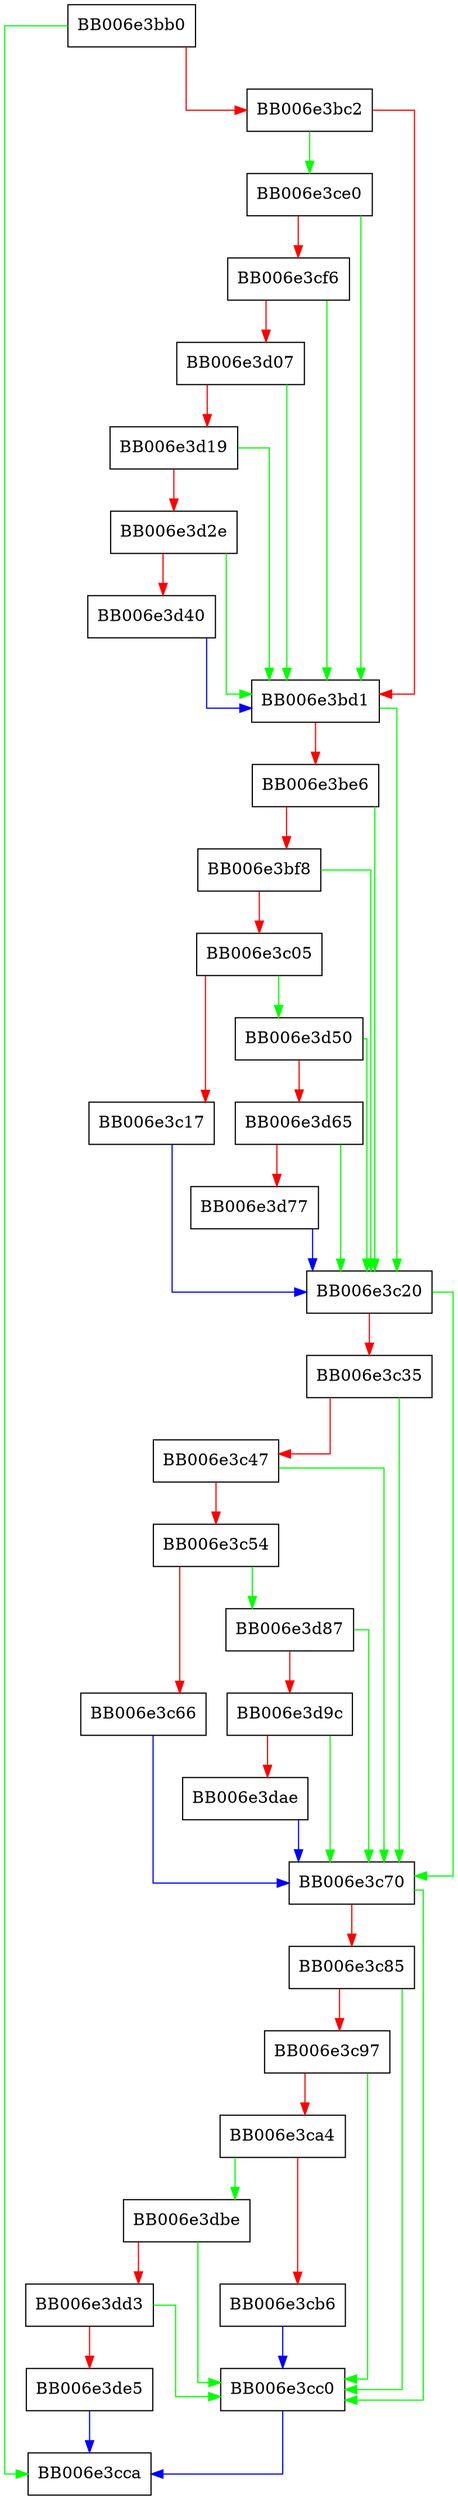 digraph ossl_rand_pool_keep_random_devices_open {
  node [shape="box"];
  graph [splines=ortho];
  BB006e3bb0 -> BB006e3cca [color="green"];
  BB006e3bb0 -> BB006e3bc2 [color="red"];
  BB006e3bc2 -> BB006e3ce0 [color="green"];
  BB006e3bc2 -> BB006e3bd1 [color="red"];
  BB006e3bd1 -> BB006e3c20 [color="green"];
  BB006e3bd1 -> BB006e3be6 [color="red"];
  BB006e3be6 -> BB006e3c20 [color="green"];
  BB006e3be6 -> BB006e3bf8 [color="red"];
  BB006e3bf8 -> BB006e3c20 [color="green"];
  BB006e3bf8 -> BB006e3c05 [color="red"];
  BB006e3c05 -> BB006e3d50 [color="green"];
  BB006e3c05 -> BB006e3c17 [color="red"];
  BB006e3c17 -> BB006e3c20 [color="blue"];
  BB006e3c20 -> BB006e3c70 [color="green"];
  BB006e3c20 -> BB006e3c35 [color="red"];
  BB006e3c35 -> BB006e3c70 [color="green"];
  BB006e3c35 -> BB006e3c47 [color="red"];
  BB006e3c47 -> BB006e3c70 [color="green"];
  BB006e3c47 -> BB006e3c54 [color="red"];
  BB006e3c54 -> BB006e3d87 [color="green"];
  BB006e3c54 -> BB006e3c66 [color="red"];
  BB006e3c66 -> BB006e3c70 [color="blue"];
  BB006e3c70 -> BB006e3cc0 [color="green"];
  BB006e3c70 -> BB006e3c85 [color="red"];
  BB006e3c85 -> BB006e3cc0 [color="green"];
  BB006e3c85 -> BB006e3c97 [color="red"];
  BB006e3c97 -> BB006e3cc0 [color="green"];
  BB006e3c97 -> BB006e3ca4 [color="red"];
  BB006e3ca4 -> BB006e3dbe [color="green"];
  BB006e3ca4 -> BB006e3cb6 [color="red"];
  BB006e3cb6 -> BB006e3cc0 [color="blue"];
  BB006e3cc0 -> BB006e3cca [color="blue"];
  BB006e3ce0 -> BB006e3bd1 [color="green"];
  BB006e3ce0 -> BB006e3cf6 [color="red"];
  BB006e3cf6 -> BB006e3bd1 [color="green"];
  BB006e3cf6 -> BB006e3d07 [color="red"];
  BB006e3d07 -> BB006e3bd1 [color="green"];
  BB006e3d07 -> BB006e3d19 [color="red"];
  BB006e3d19 -> BB006e3bd1 [color="green"];
  BB006e3d19 -> BB006e3d2e [color="red"];
  BB006e3d2e -> BB006e3bd1 [color="green"];
  BB006e3d2e -> BB006e3d40 [color="red"];
  BB006e3d40 -> BB006e3bd1 [color="blue"];
  BB006e3d50 -> BB006e3c20 [color="green"];
  BB006e3d50 -> BB006e3d65 [color="red"];
  BB006e3d65 -> BB006e3c20 [color="green"];
  BB006e3d65 -> BB006e3d77 [color="red"];
  BB006e3d77 -> BB006e3c20 [color="blue"];
  BB006e3d87 -> BB006e3c70 [color="green"];
  BB006e3d87 -> BB006e3d9c [color="red"];
  BB006e3d9c -> BB006e3c70 [color="green"];
  BB006e3d9c -> BB006e3dae [color="red"];
  BB006e3dae -> BB006e3c70 [color="blue"];
  BB006e3dbe -> BB006e3cc0 [color="green"];
  BB006e3dbe -> BB006e3dd3 [color="red"];
  BB006e3dd3 -> BB006e3cc0 [color="green"];
  BB006e3dd3 -> BB006e3de5 [color="red"];
  BB006e3de5 -> BB006e3cca [color="blue"];
}